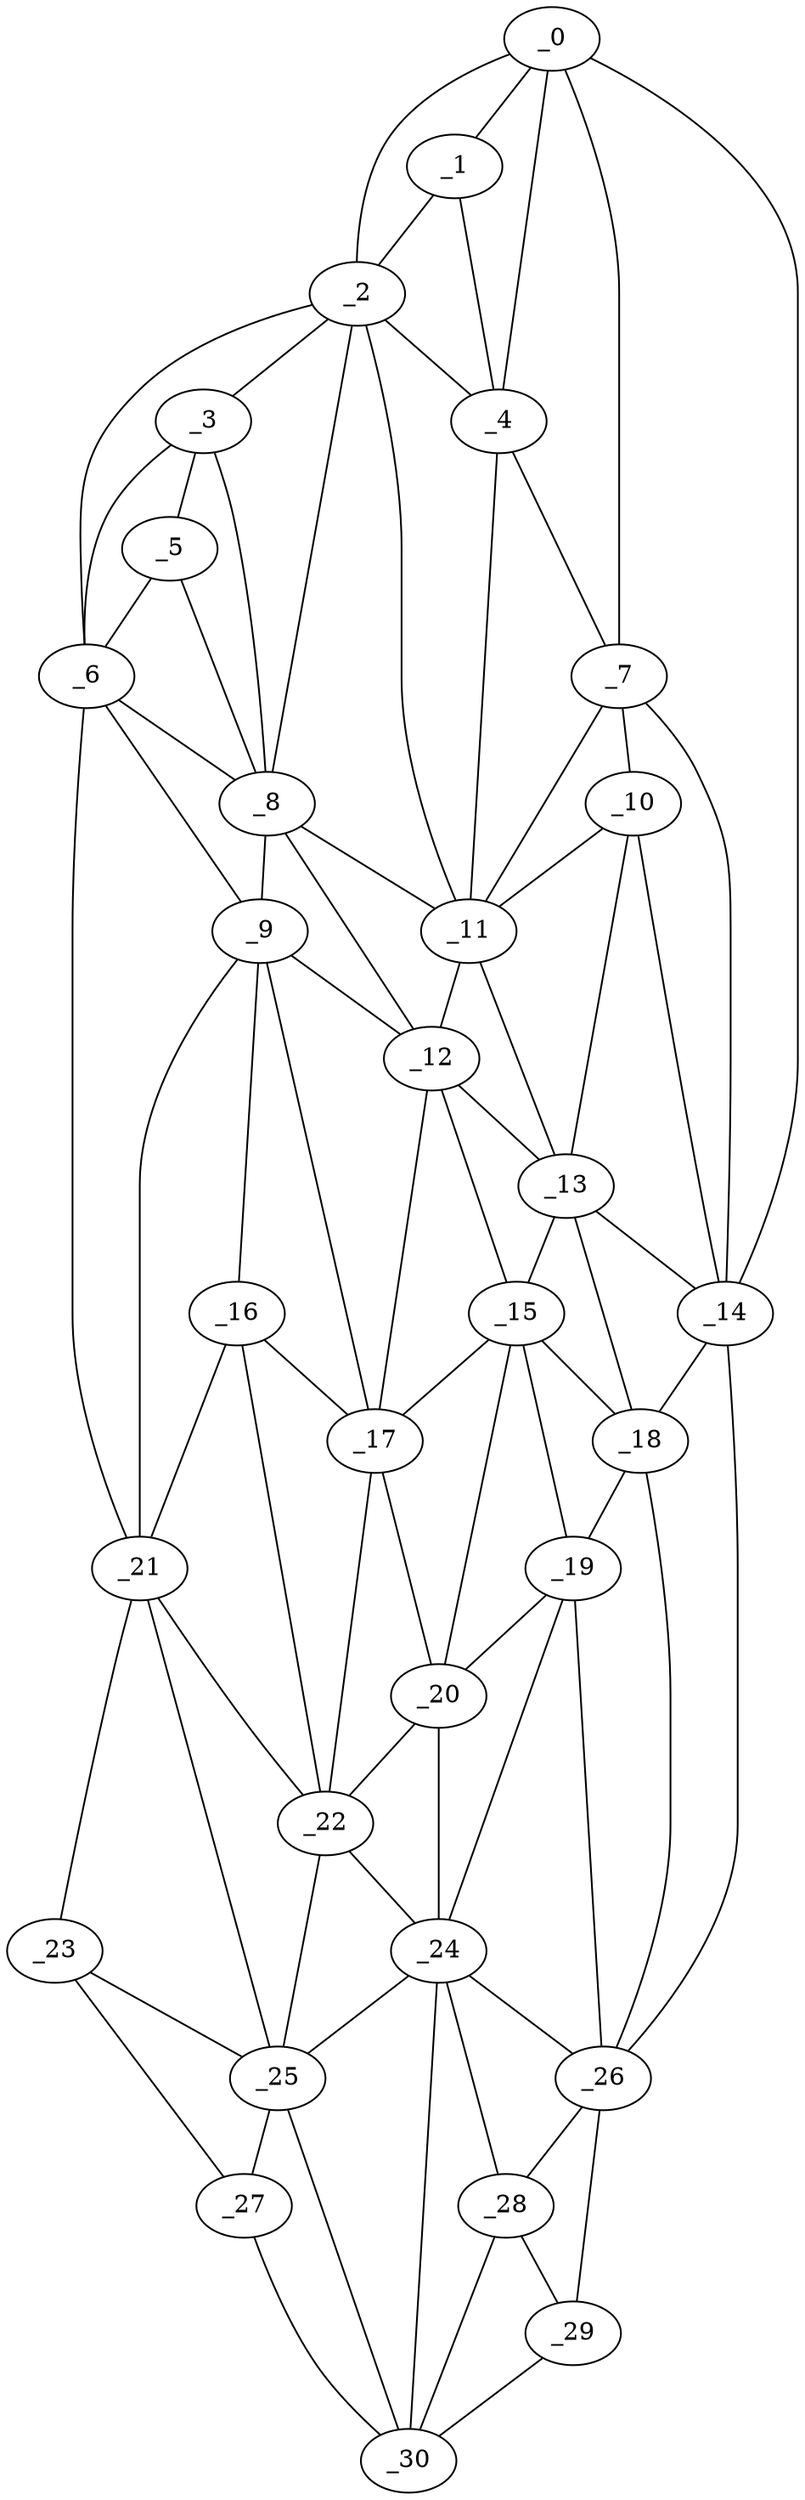 graph "obj72__60.gxl" {
	_0	 [x=4,
		y=38];
	_1	 [x=16,
		y=40];
	_0 -- _1	 [valence=2];
	_2	 [x=21,
		y=70];
	_0 -- _2	 [valence=1];
	_4	 [x=30,
		y=35];
	_0 -- _4	 [valence=2];
	_7	 [x=38,
		y=33];
	_0 -- _7	 [valence=2];
	_14	 [x=64,
		y=28];
	_0 -- _14	 [valence=1];
	_1 -- _2	 [valence=2];
	_1 -- _4	 [valence=1];
	_3	 [x=27,
		y=78];
	_2 -- _3	 [valence=2];
	_2 -- _4	 [valence=2];
	_6	 [x=34,
		y=91];
	_2 -- _6	 [valence=1];
	_8	 [x=38,
		y=82];
	_2 -- _8	 [valence=2];
	_11	 [x=50,
		y=42];
	_2 -- _11	 [valence=2];
	_5	 [x=32,
		y=84];
	_3 -- _5	 [valence=2];
	_3 -- _6	 [valence=1];
	_3 -- _8	 [valence=1];
	_4 -- _7	 [valence=1];
	_4 -- _11	 [valence=1];
	_5 -- _6	 [valence=1];
	_5 -- _8	 [valence=2];
	_6 -- _8	 [valence=2];
	_9	 [x=47,
		y=85];
	_6 -- _9	 [valence=2];
	_21	 [x=87,
		y=98];
	_6 -- _21	 [valence=1];
	_10	 [x=48,
		y=34];
	_7 -- _10	 [valence=2];
	_7 -- _11	 [valence=1];
	_7 -- _14	 [valence=1];
	_8 -- _9	 [valence=1];
	_8 -- _11	 [valence=1];
	_12	 [x=59,
		y=45];
	_8 -- _12	 [valence=2];
	_9 -- _12	 [valence=2];
	_16	 [x=71,
		y=80];
	_9 -- _16	 [valence=2];
	_17	 [x=72,
		y=77];
	_9 -- _17	 [valence=2];
	_9 -- _21	 [valence=1];
	_10 -- _11	 [valence=2];
	_13	 [x=61,
		y=33];
	_10 -- _13	 [valence=2];
	_10 -- _14	 [valence=2];
	_11 -- _12	 [valence=1];
	_11 -- _13	 [valence=1];
	_12 -- _13	 [valence=1];
	_15	 [x=67,
		y=45];
	_12 -- _15	 [valence=2];
	_12 -- _17	 [valence=2];
	_13 -- _14	 [valence=2];
	_13 -- _15	 [valence=2];
	_18	 [x=74,
		y=34];
	_13 -- _18	 [valence=2];
	_14 -- _18	 [valence=2];
	_26	 [x=105,
		y=33];
	_14 -- _26	 [valence=1];
	_15 -- _17	 [valence=2];
	_15 -- _18	 [valence=1];
	_19	 [x=78,
		y=42];
	_15 -- _19	 [valence=2];
	_20	 [x=78,
		y=51];
	_15 -- _20	 [valence=1];
	_16 -- _17	 [valence=2];
	_16 -- _21	 [valence=2];
	_22	 [x=91,
		y=80];
	_16 -- _22	 [valence=2];
	_17 -- _20	 [valence=2];
	_17 -- _22	 [valence=2];
	_18 -- _19	 [valence=2];
	_18 -- _26	 [valence=2];
	_19 -- _20	 [valence=2];
	_24	 [x=93,
		y=47];
	_19 -- _24	 [valence=1];
	_19 -- _26	 [valence=2];
	_20 -- _22	 [valence=2];
	_20 -- _24	 [valence=2];
	_21 -- _22	 [valence=2];
	_23	 [x=92,
		y=98];
	_21 -- _23	 [valence=1];
	_25	 [x=95,
		y=83];
	_21 -- _25	 [valence=2];
	_22 -- _24	 [valence=2];
	_22 -- _25	 [valence=2];
	_23 -- _25	 [valence=2];
	_27	 [x=110,
		y=93];
	_23 -- _27	 [valence=1];
	_24 -- _25	 [valence=2];
	_24 -- _26	 [valence=2];
	_28	 [x=114,
		y=40];
	_24 -- _28	 [valence=2];
	_30	 [x=126,
		y=50];
	_24 -- _30	 [valence=2];
	_25 -- _27	 [valence=2];
	_25 -- _30	 [valence=2];
	_26 -- _28	 [valence=2];
	_29	 [x=126,
		y=38];
	_26 -- _29	 [valence=1];
	_27 -- _30	 [valence=1];
	_28 -- _29	 [valence=2];
	_28 -- _30	 [valence=2];
	_29 -- _30	 [valence=1];
}
